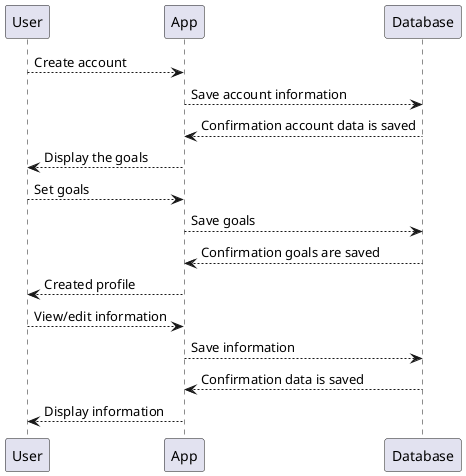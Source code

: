 @startuml
User --> App: Create account
App --> Database: Save account information
Database --> App: Confirmation account data is saved
App --> User: Display the goals
User --> App: Set goals
App --> Database: Save goals
Database --> App: Confirmation goals are saved
App --> User: Created profile
User --> App: View/edit information
App --> Database: Save information
Database --> App: Confirmation data is saved
App --> User: Display information
@enduml
